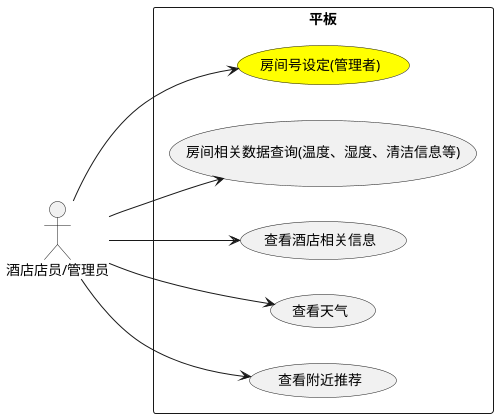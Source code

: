 @startuml 酒店店员用例图

' 定义角色
left to right direction
actor "酒店店员/管理员" as Staff

' 定义用例
rectangle "平板" {
  usecase "房间号设定(管理者)" as UC1 #yellow
  usecase "房间相关数据查询(温度、湿度、清洁信息等)" as UC2
  usecase "查看酒店相关信息" as UC3
  usecase "查看天气" as UC4
  usecase "查看附近推荐" as UC5
}

' 建立关系
Staff --> UC1
Staff --> UC2
Staff --> UC3
Staff --> UC4
Staff --> UC5

@enduml
